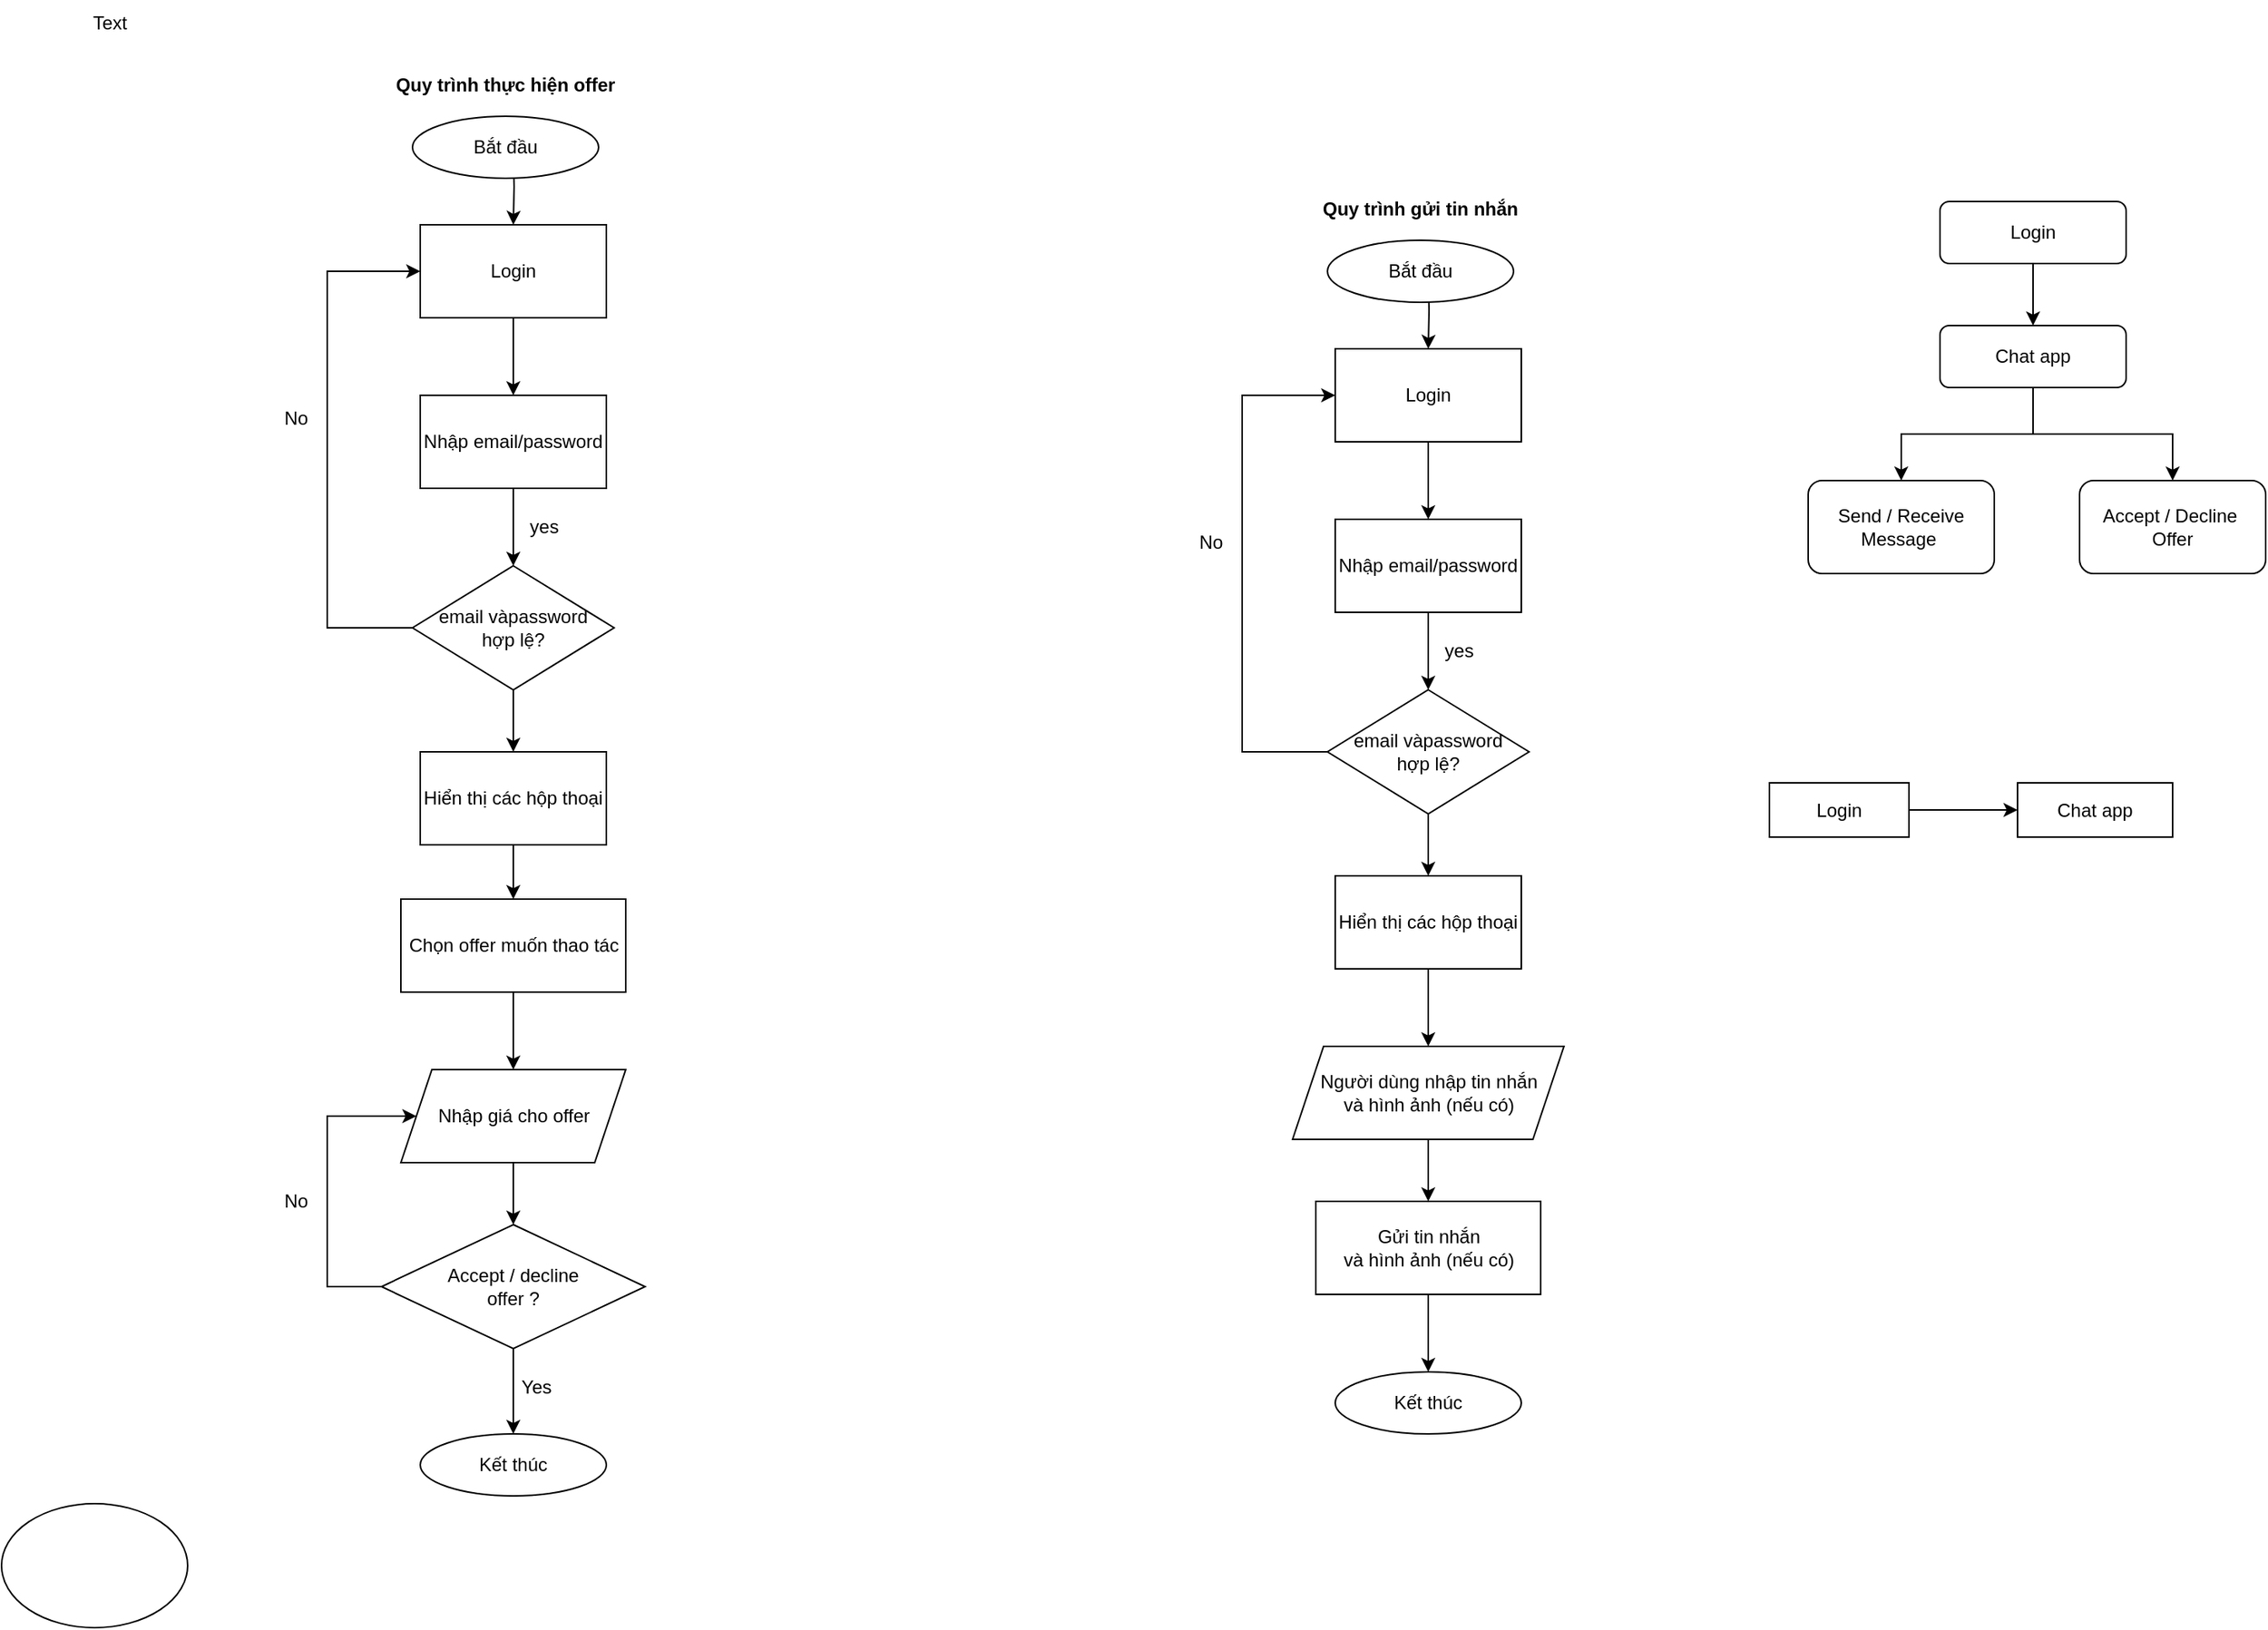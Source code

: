 <mxfile version="24.4.13" type="github">
  <diagram name="Page-1" id="FsJ9IN1DXKN0ybxhipiX">
    <mxGraphModel dx="2899" dy="1066" grid="1" gridSize="10" guides="1" tooltips="1" connect="1" arrows="1" fold="1" page="1" pageScale="1" pageWidth="850" pageHeight="1100" math="0" shadow="0">
      <root>
        <mxCell id="0" />
        <mxCell id="1" parent="0" />
        <mxCell id="zj8NO0IGrwKYI-p0xuvi-51" style="edgeStyle=orthogonalEdgeStyle;rounded=0;orthogonalLoop=1;jettySize=auto;html=1;entryX=0.5;entryY=0;entryDx=0;entryDy=0;" edge="1" parent="1" source="zj8NO0IGrwKYI-p0xuvi-30" target="zj8NO0IGrwKYI-p0xuvi-49">
          <mxGeometry relative="1" as="geometry" />
        </mxCell>
        <mxCell id="zj8NO0IGrwKYI-p0xuvi-52" style="edgeStyle=orthogonalEdgeStyle;rounded=0;orthogonalLoop=1;jettySize=auto;html=1;entryX=0.5;entryY=0;entryDx=0;entryDy=0;" edge="1" parent="1" source="zj8NO0IGrwKYI-p0xuvi-30" target="zj8NO0IGrwKYI-p0xuvi-50">
          <mxGeometry relative="1" as="geometry" />
        </mxCell>
        <mxCell id="zj8NO0IGrwKYI-p0xuvi-30" value="Chat app" style="rounded=1;whiteSpace=wrap;html=1;" vertex="1" parent="1">
          <mxGeometry x="510" y="220" width="120" height="40" as="geometry" />
        </mxCell>
        <mxCell id="zj8NO0IGrwKYI-p0xuvi-31" style="edgeStyle=orthogonalEdgeStyle;rounded=0;orthogonalLoop=1;jettySize=auto;html=1;entryX=0.5;entryY=0;entryDx=0;entryDy=0;" edge="1" target="zj8NO0IGrwKYI-p0xuvi-33" parent="1">
          <mxGeometry relative="1" as="geometry">
            <mxPoint x="180" y="185" as="sourcePoint" />
          </mxGeometry>
        </mxCell>
        <mxCell id="zj8NO0IGrwKYI-p0xuvi-32" style="edgeStyle=orthogonalEdgeStyle;rounded=0;orthogonalLoop=1;jettySize=auto;html=1;entryX=0.5;entryY=0;entryDx=0;entryDy=0;" edge="1" source="zj8NO0IGrwKYI-p0xuvi-33" target="zj8NO0IGrwKYI-p0xuvi-36" parent="1">
          <mxGeometry relative="1" as="geometry" />
        </mxCell>
        <mxCell id="zj8NO0IGrwKYI-p0xuvi-33" value="Login" style="rounded=0;whiteSpace=wrap;html=1;" vertex="1" parent="1">
          <mxGeometry x="120" y="235" width="120" height="60" as="geometry" />
        </mxCell>
        <mxCell id="zj8NO0IGrwKYI-p0xuvi-34" value="Bắt đầu" style="ellipse;whiteSpace=wrap;html=1;" vertex="1" parent="1">
          <mxGeometry x="115" y="165" width="120" height="40" as="geometry" />
        </mxCell>
        <mxCell id="zj8NO0IGrwKYI-p0xuvi-35" style="edgeStyle=orthogonalEdgeStyle;rounded=0;orthogonalLoop=1;jettySize=auto;html=1;" edge="1" source="zj8NO0IGrwKYI-p0xuvi-36" target="zj8NO0IGrwKYI-p0xuvi-39" parent="1">
          <mxGeometry relative="1" as="geometry" />
        </mxCell>
        <mxCell id="zj8NO0IGrwKYI-p0xuvi-36" value="Nhập email/password" style="rounded=0;whiteSpace=wrap;html=1;" vertex="1" parent="1">
          <mxGeometry x="120" y="345" width="120" height="60" as="geometry" />
        </mxCell>
        <mxCell id="zj8NO0IGrwKYI-p0xuvi-37" style="edgeStyle=orthogonalEdgeStyle;rounded=0;orthogonalLoop=1;jettySize=auto;html=1;entryX=0.5;entryY=0;entryDx=0;entryDy=0;" edge="1" source="zj8NO0IGrwKYI-p0xuvi-39" target="zj8NO0IGrwKYI-p0xuvi-41" parent="1">
          <mxGeometry relative="1" as="geometry" />
        </mxCell>
        <mxCell id="zj8NO0IGrwKYI-p0xuvi-38" style="edgeStyle=orthogonalEdgeStyle;rounded=0;orthogonalLoop=1;jettySize=auto;html=1;exitX=0;exitY=0.5;exitDx=0;exitDy=0;entryX=0;entryY=0.5;entryDx=0;entryDy=0;" edge="1" source="zj8NO0IGrwKYI-p0xuvi-39" target="zj8NO0IGrwKYI-p0xuvi-33" parent="1">
          <mxGeometry relative="1" as="geometry">
            <mxPoint x="-10" y="285" as="targetPoint" />
            <Array as="points">
              <mxPoint x="60" y="495" />
              <mxPoint x="60" y="265" />
            </Array>
          </mxGeometry>
        </mxCell>
        <mxCell id="zj8NO0IGrwKYI-p0xuvi-39" value="email vàpassword&lt;div&gt;hợp lệ?&lt;/div&gt;" style="rhombus;whiteSpace=wrap;html=1;" vertex="1" parent="1">
          <mxGeometry x="115" y="455" width="130" height="80" as="geometry" />
        </mxCell>
        <mxCell id="zj8NO0IGrwKYI-p0xuvi-40" style="edgeStyle=orthogonalEdgeStyle;rounded=0;orthogonalLoop=1;jettySize=auto;html=1;entryX=0.5;entryY=0;entryDx=0;entryDy=0;" edge="1" source="zj8NO0IGrwKYI-p0xuvi-41" parent="1">
          <mxGeometry relative="1" as="geometry">
            <mxPoint x="180" y="685" as="targetPoint" />
          </mxGeometry>
        </mxCell>
        <mxCell id="zj8NO0IGrwKYI-p0xuvi-41" value="Hiển thị các hộp thoại" style="rounded=0;whiteSpace=wrap;html=1;" vertex="1" parent="1">
          <mxGeometry x="120" y="575" width="120" height="60" as="geometry" />
        </mxCell>
        <mxCell id="zj8NO0IGrwKYI-p0xuvi-42" style="edgeStyle=orthogonalEdgeStyle;rounded=0;orthogonalLoop=1;jettySize=auto;html=1;entryX=0.5;entryY=0;entryDx=0;entryDy=0;" edge="1" source="zj8NO0IGrwKYI-p0xuvi-43" target="zj8NO0IGrwKYI-p0xuvi-45" parent="1">
          <mxGeometry relative="1" as="geometry" />
        </mxCell>
        <mxCell id="zj8NO0IGrwKYI-p0xuvi-43" value="Người dùng nhập tin nhắn&lt;div&gt;và hình ảnh (nếu có)&lt;/div&gt;" style="shape=parallelogram;perimeter=parallelogramPerimeter;whiteSpace=wrap;html=1;fixedSize=1;" vertex="1" parent="1">
          <mxGeometry x="92.5" y="685" width="175" height="60" as="geometry" />
        </mxCell>
        <mxCell id="zj8NO0IGrwKYI-p0xuvi-44" style="edgeStyle=orthogonalEdgeStyle;rounded=0;orthogonalLoop=1;jettySize=auto;html=1;entryX=0.5;entryY=0;entryDx=0;entryDy=0;" edge="1" source="zj8NO0IGrwKYI-p0xuvi-45" target="zj8NO0IGrwKYI-p0xuvi-46" parent="1">
          <mxGeometry relative="1" as="geometry" />
        </mxCell>
        <mxCell id="zj8NO0IGrwKYI-p0xuvi-45" value="Gửi tin nhắn&lt;div&gt;và hình ảnh (nếu có)&lt;/div&gt;" style="rounded=0;whiteSpace=wrap;html=1;" vertex="1" parent="1">
          <mxGeometry x="107.5" y="785" width="145" height="60" as="geometry" />
        </mxCell>
        <mxCell id="zj8NO0IGrwKYI-p0xuvi-46" value="Kết thúc" style="ellipse;whiteSpace=wrap;html=1;" vertex="1" parent="1">
          <mxGeometry x="120" y="895" width="120" height="40" as="geometry" />
        </mxCell>
        <mxCell id="zj8NO0IGrwKYI-p0xuvi-47" value="yes" style="text;html=1;align=center;verticalAlign=middle;whiteSpace=wrap;rounded=0;" vertex="1" parent="1">
          <mxGeometry x="170" y="415" width="60" height="30" as="geometry" />
        </mxCell>
        <mxCell id="zj8NO0IGrwKYI-p0xuvi-48" value="No" style="text;html=1;align=center;verticalAlign=middle;whiteSpace=wrap;rounded=0;" vertex="1" parent="1">
          <mxGeometry x="10" y="345" width="60" height="30" as="geometry" />
        </mxCell>
        <mxCell id="zj8NO0IGrwKYI-p0xuvi-49" value="Send /&amp;nbsp;Receive Message&amp;nbsp;" style="rounded=1;whiteSpace=wrap;html=1;" vertex="1" parent="1">
          <mxGeometry x="425" y="320" width="120" height="60" as="geometry" />
        </mxCell>
        <mxCell id="zj8NO0IGrwKYI-p0xuvi-50" value="Accept / Decline&amp;nbsp;&lt;div&gt;Offer&lt;/div&gt;" style="rounded=1;whiteSpace=wrap;html=1;" vertex="1" parent="1">
          <mxGeometry x="600" y="320" width="120" height="60" as="geometry" />
        </mxCell>
        <mxCell id="zj8NO0IGrwKYI-p0xuvi-54" style="edgeStyle=orthogonalEdgeStyle;rounded=0;orthogonalLoop=1;jettySize=auto;html=1;" edge="1" parent="1" source="zj8NO0IGrwKYI-p0xuvi-53" target="zj8NO0IGrwKYI-p0xuvi-30">
          <mxGeometry relative="1" as="geometry" />
        </mxCell>
        <mxCell id="zj8NO0IGrwKYI-p0xuvi-53" value="Login" style="rounded=1;whiteSpace=wrap;html=1;" vertex="1" parent="1">
          <mxGeometry x="510" y="140" width="120" height="40" as="geometry" />
        </mxCell>
        <mxCell id="zj8NO0IGrwKYI-p0xuvi-58" style="edgeStyle=orthogonalEdgeStyle;rounded=0;orthogonalLoop=1;jettySize=auto;html=1;entryX=0;entryY=0.5;entryDx=0;entryDy=0;" edge="1" parent="1" source="zj8NO0IGrwKYI-p0xuvi-55" target="zj8NO0IGrwKYI-p0xuvi-57">
          <mxGeometry relative="1" as="geometry" />
        </mxCell>
        <mxCell id="zj8NO0IGrwKYI-p0xuvi-55" value="Login" style="rounded=0;whiteSpace=wrap;html=1;" vertex="1" parent="1">
          <mxGeometry x="400" y="515" width="90" height="35" as="geometry" />
        </mxCell>
        <mxCell id="zj8NO0IGrwKYI-p0xuvi-57" value="Chat app" style="rounded=0;whiteSpace=wrap;html=1;" vertex="1" parent="1">
          <mxGeometry x="560" y="515" width="100" height="35" as="geometry" />
        </mxCell>
        <mxCell id="zj8NO0IGrwKYI-p0xuvi-59" value="&lt;b&gt;Quy trình gửi tin nhắn&lt;/b&gt;" style="text;html=1;align=center;verticalAlign=middle;whiteSpace=wrap;rounded=0;" vertex="1" parent="1">
          <mxGeometry x="80" y="130" width="190" height="30" as="geometry" />
        </mxCell>
        <mxCell id="zj8NO0IGrwKYI-p0xuvi-61" style="edgeStyle=orthogonalEdgeStyle;rounded=0;orthogonalLoop=1;jettySize=auto;html=1;entryX=0.5;entryY=0;entryDx=0;entryDy=0;" edge="1" target="zj8NO0IGrwKYI-p0xuvi-63" parent="1">
          <mxGeometry relative="1" as="geometry">
            <mxPoint x="-410" y="105" as="sourcePoint" />
          </mxGeometry>
        </mxCell>
        <mxCell id="zj8NO0IGrwKYI-p0xuvi-62" style="edgeStyle=orthogonalEdgeStyle;rounded=0;orthogonalLoop=1;jettySize=auto;html=1;entryX=0.5;entryY=0;entryDx=0;entryDy=0;" edge="1" source="zj8NO0IGrwKYI-p0xuvi-63" target="zj8NO0IGrwKYI-p0xuvi-66" parent="1">
          <mxGeometry relative="1" as="geometry" />
        </mxCell>
        <mxCell id="zj8NO0IGrwKYI-p0xuvi-63" value="Login" style="rounded=0;whiteSpace=wrap;html=1;" vertex="1" parent="1">
          <mxGeometry x="-470" y="155" width="120" height="60" as="geometry" />
        </mxCell>
        <mxCell id="zj8NO0IGrwKYI-p0xuvi-64" value="Bắt đầu" style="ellipse;whiteSpace=wrap;html=1;" vertex="1" parent="1">
          <mxGeometry x="-475" y="85" width="120" height="40" as="geometry" />
        </mxCell>
        <mxCell id="zj8NO0IGrwKYI-p0xuvi-65" style="edgeStyle=orthogonalEdgeStyle;rounded=0;orthogonalLoop=1;jettySize=auto;html=1;" edge="1" source="zj8NO0IGrwKYI-p0xuvi-66" target="zj8NO0IGrwKYI-p0xuvi-69" parent="1">
          <mxGeometry relative="1" as="geometry" />
        </mxCell>
        <mxCell id="zj8NO0IGrwKYI-p0xuvi-66" value="Nhập email/password" style="rounded=0;whiteSpace=wrap;html=1;" vertex="1" parent="1">
          <mxGeometry x="-470" y="265" width="120" height="60" as="geometry" />
        </mxCell>
        <mxCell id="zj8NO0IGrwKYI-p0xuvi-67" style="edgeStyle=orthogonalEdgeStyle;rounded=0;orthogonalLoop=1;jettySize=auto;html=1;entryX=0.5;entryY=0;entryDx=0;entryDy=0;" edge="1" source="zj8NO0IGrwKYI-p0xuvi-69" target="zj8NO0IGrwKYI-p0xuvi-71" parent="1">
          <mxGeometry relative="1" as="geometry" />
        </mxCell>
        <mxCell id="zj8NO0IGrwKYI-p0xuvi-68" style="edgeStyle=orthogonalEdgeStyle;rounded=0;orthogonalLoop=1;jettySize=auto;html=1;exitX=0;exitY=0.5;exitDx=0;exitDy=0;entryX=0;entryY=0.5;entryDx=0;entryDy=0;" edge="1" source="zj8NO0IGrwKYI-p0xuvi-69" target="zj8NO0IGrwKYI-p0xuvi-63" parent="1">
          <mxGeometry relative="1" as="geometry">
            <mxPoint x="-600" y="205" as="targetPoint" />
            <Array as="points">
              <mxPoint x="-530" y="415" />
              <mxPoint x="-530" y="185" />
            </Array>
          </mxGeometry>
        </mxCell>
        <mxCell id="zj8NO0IGrwKYI-p0xuvi-69" value="email vàpassword&lt;div&gt;hợp lệ?&lt;/div&gt;" style="rhombus;whiteSpace=wrap;html=1;" vertex="1" parent="1">
          <mxGeometry x="-475" y="375" width="130" height="80" as="geometry" />
        </mxCell>
        <mxCell id="zj8NO0IGrwKYI-p0xuvi-81" style="edgeStyle=orthogonalEdgeStyle;rounded=0;orthogonalLoop=1;jettySize=auto;html=1;entryX=0.5;entryY=0;entryDx=0;entryDy=0;" edge="1" parent="1" source="zj8NO0IGrwKYI-p0xuvi-71" target="zj8NO0IGrwKYI-p0xuvi-75">
          <mxGeometry relative="1" as="geometry" />
        </mxCell>
        <mxCell id="zj8NO0IGrwKYI-p0xuvi-71" value="Hiển thị các hộp thoại" style="rounded=0;whiteSpace=wrap;html=1;" vertex="1" parent="1">
          <mxGeometry x="-470" y="495" width="120" height="60" as="geometry" />
        </mxCell>
        <mxCell id="zj8NO0IGrwKYI-p0xuvi-84" style="edgeStyle=orthogonalEdgeStyle;rounded=0;orthogonalLoop=1;jettySize=auto;html=1;entryX=0.5;entryY=0;entryDx=0;entryDy=0;" edge="1" parent="1" source="zj8NO0IGrwKYI-p0xuvi-75" target="zj8NO0IGrwKYI-p0xuvi-83">
          <mxGeometry relative="1" as="geometry" />
        </mxCell>
        <mxCell id="zj8NO0IGrwKYI-p0xuvi-75" value="Chọn offer muốn thao tác" style="rounded=0;whiteSpace=wrap;html=1;" vertex="1" parent="1">
          <mxGeometry x="-482.5" y="590" width="145" height="60" as="geometry" />
        </mxCell>
        <mxCell id="zj8NO0IGrwKYI-p0xuvi-76" value="Kết thúc" style="ellipse;whiteSpace=wrap;html=1;" vertex="1" parent="1">
          <mxGeometry x="-470" y="935" width="120" height="40" as="geometry" />
        </mxCell>
        <mxCell id="zj8NO0IGrwKYI-p0xuvi-77" value="yes" style="text;html=1;align=center;verticalAlign=middle;whiteSpace=wrap;rounded=0;" vertex="1" parent="1">
          <mxGeometry x="-420" y="335" width="60" height="30" as="geometry" />
        </mxCell>
        <mxCell id="zj8NO0IGrwKYI-p0xuvi-78" value="No" style="text;html=1;align=center;verticalAlign=middle;whiteSpace=wrap;rounded=0;" vertex="1" parent="1">
          <mxGeometry x="-580" y="265" width="60" height="30" as="geometry" />
        </mxCell>
        <mxCell id="zj8NO0IGrwKYI-p0xuvi-79" value="&lt;b&gt;Quy trình thực hiện offer&lt;/b&gt;" style="text;html=1;align=center;verticalAlign=middle;whiteSpace=wrap;rounded=0;" vertex="1" parent="1">
          <mxGeometry x="-510" y="50" width="190" height="30" as="geometry" />
        </mxCell>
        <mxCell id="zj8NO0IGrwKYI-p0xuvi-89" style="edgeStyle=orthogonalEdgeStyle;rounded=0;orthogonalLoop=1;jettySize=auto;html=1;entryX=0.5;entryY=0;entryDx=0;entryDy=0;" edge="1" parent="1" source="zj8NO0IGrwKYI-p0xuvi-82" target="zj8NO0IGrwKYI-p0xuvi-76">
          <mxGeometry relative="1" as="geometry" />
        </mxCell>
        <mxCell id="zj8NO0IGrwKYI-p0xuvi-91" style="edgeStyle=orthogonalEdgeStyle;rounded=0;orthogonalLoop=1;jettySize=auto;html=1;" edge="1" parent="1" source="zj8NO0IGrwKYI-p0xuvi-82" target="zj8NO0IGrwKYI-p0xuvi-83">
          <mxGeometry relative="1" as="geometry">
            <mxPoint x="-570" y="730" as="targetPoint" />
            <Array as="points">
              <mxPoint x="-530" y="840" />
              <mxPoint x="-530" y="730" />
            </Array>
          </mxGeometry>
        </mxCell>
        <mxCell id="zj8NO0IGrwKYI-p0xuvi-82" value="Accept /&amp;nbsp;decline&lt;div&gt;offer ?&lt;/div&gt;" style="rhombus;whiteSpace=wrap;html=1;" vertex="1" parent="1">
          <mxGeometry x="-495" y="800" width="170" height="80" as="geometry" />
        </mxCell>
        <mxCell id="zj8NO0IGrwKYI-p0xuvi-85" style="edgeStyle=orthogonalEdgeStyle;rounded=0;orthogonalLoop=1;jettySize=auto;html=1;entryX=0.5;entryY=0;entryDx=0;entryDy=0;" edge="1" parent="1" source="zj8NO0IGrwKYI-p0xuvi-83" target="zj8NO0IGrwKYI-p0xuvi-82">
          <mxGeometry relative="1" as="geometry" />
        </mxCell>
        <mxCell id="zj8NO0IGrwKYI-p0xuvi-83" value="Nhập giá cho offer" style="shape=parallelogram;perimeter=parallelogramPerimeter;whiteSpace=wrap;html=1;fixedSize=1;" vertex="1" parent="1">
          <mxGeometry x="-482.5" y="700" width="145" height="60" as="geometry" />
        </mxCell>
        <mxCell id="zj8NO0IGrwKYI-p0xuvi-92" value="Yes" style="text;html=1;align=center;verticalAlign=middle;whiteSpace=wrap;rounded=0;" vertex="1" parent="1">
          <mxGeometry x="-425" y="890" width="60" height="30" as="geometry" />
        </mxCell>
        <mxCell id="zj8NO0IGrwKYI-p0xuvi-93" value="No" style="text;html=1;align=center;verticalAlign=middle;whiteSpace=wrap;rounded=0;" vertex="1" parent="1">
          <mxGeometry x="-580" y="770" width="60" height="30" as="geometry" />
        </mxCell>
        <mxCell id="zj8NO0IGrwKYI-p0xuvi-94" value="" style="ellipse;whiteSpace=wrap;html=1;" vertex="1" parent="1">
          <mxGeometry x="-740" y="980" width="120" height="80" as="geometry" />
        </mxCell>
        <mxCell id="zj8NO0IGrwKYI-p0xuvi-96" value="Text" style="text;html=1;align=center;verticalAlign=middle;whiteSpace=wrap;rounded=0;" vertex="1" parent="1">
          <mxGeometry x="-700" y="10" width="60" height="30" as="geometry" />
        </mxCell>
      </root>
    </mxGraphModel>
  </diagram>
</mxfile>
